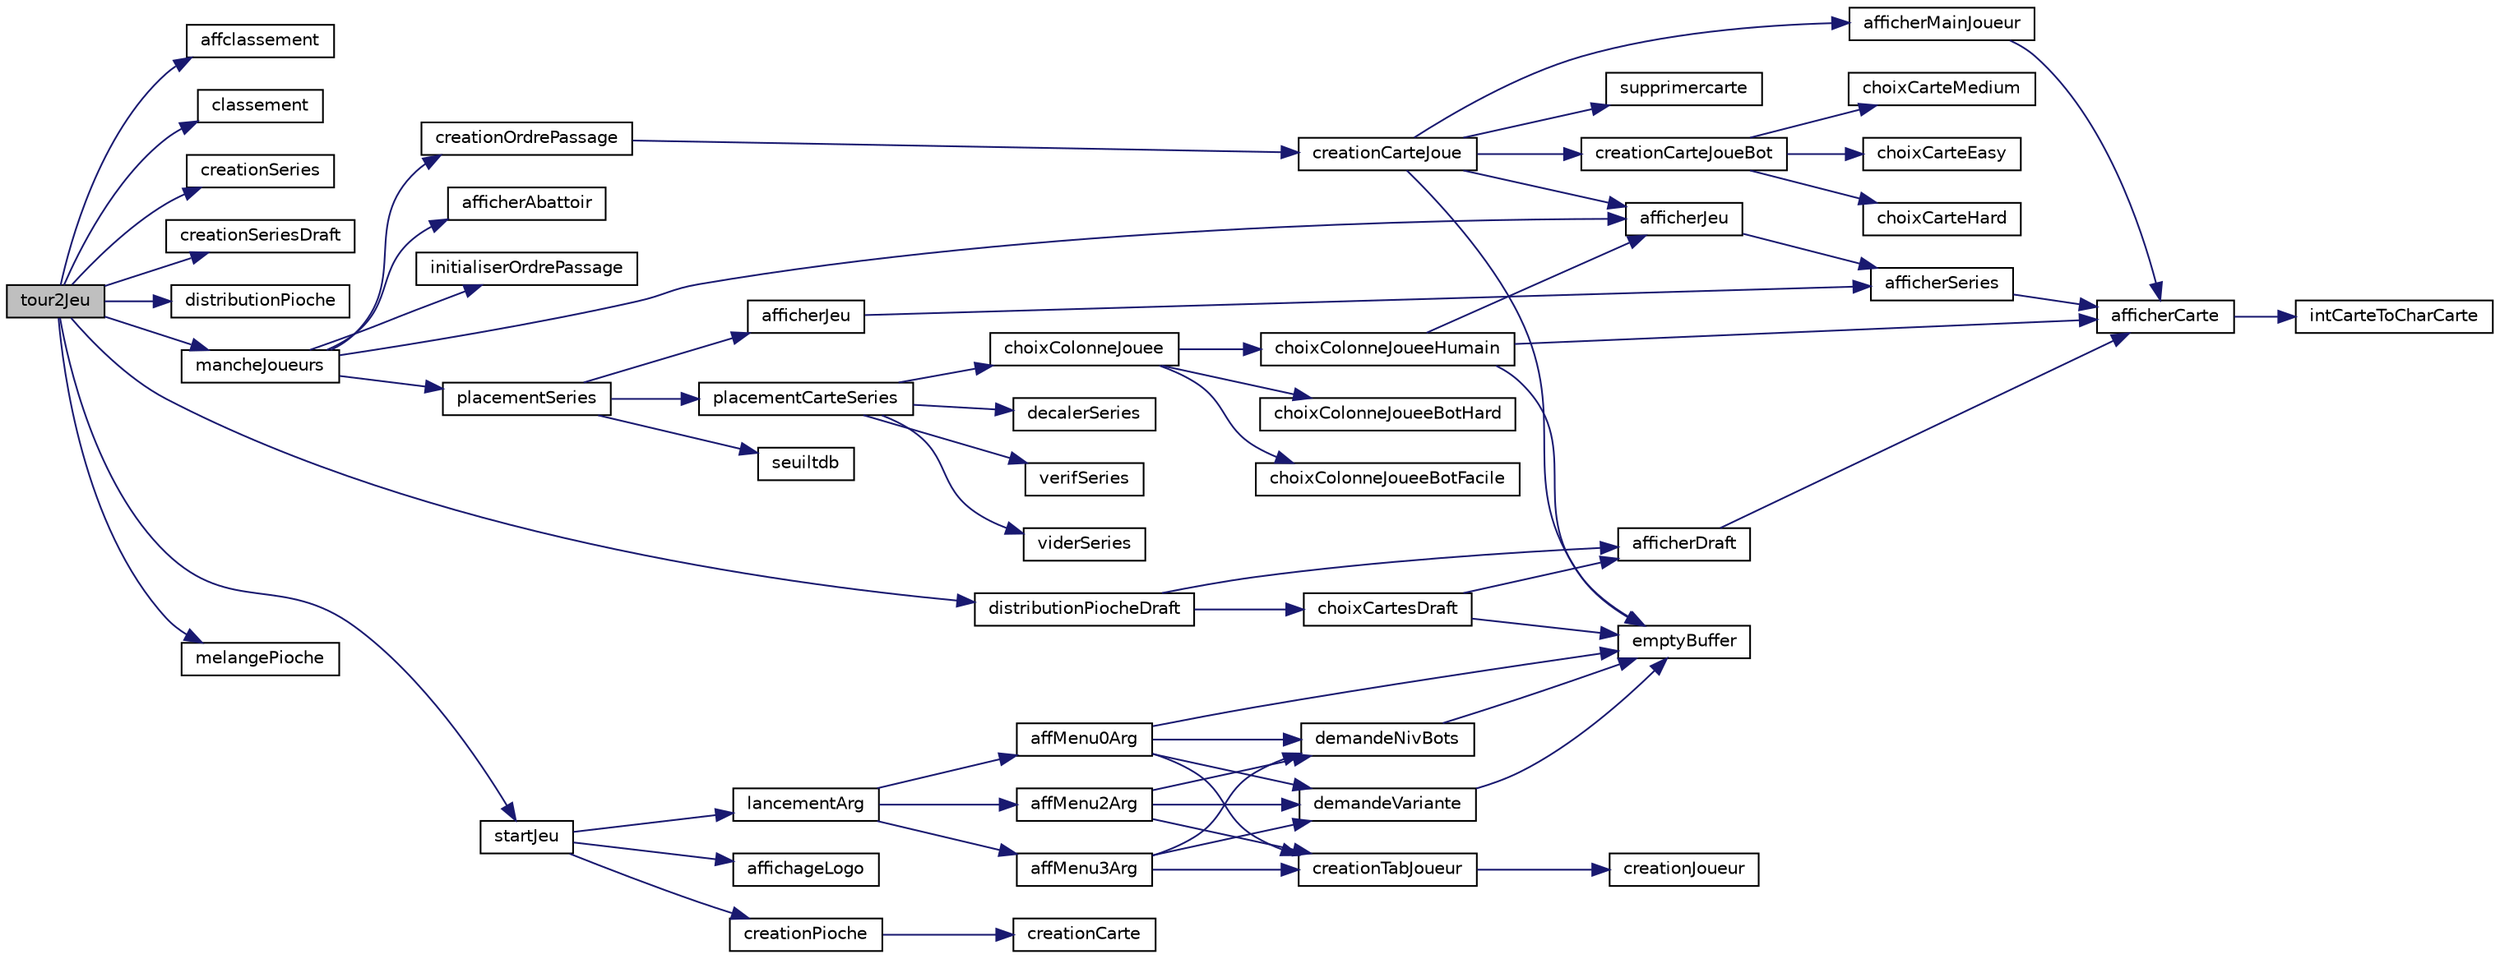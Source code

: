 digraph "tour2Jeu"
{
 // INTERACTIVE_SVG=YES
 // LATEX_PDF_SIZE
  edge [fontname="Helvetica",fontsize="10",labelfontname="Helvetica",labelfontsize="10"];
  node [fontname="Helvetica",fontsize="10",shape=record];
  rankdir="LR";
  Node1 [label="tour2Jeu",height=0.2,width=0.4,color="black", fillcolor="grey75", style="filled", fontcolor="black",tooltip=": Lance le jeu et fait une boucle tant que le jeu n'est pas fini"];
  Node1 -> Node2 [color="midnightblue",fontsize="10",style="solid",fontname="Helvetica"];
  Node2 [label="affclassement",height=0.2,width=0.4,color="black", fillcolor="white", style="filled",URL="$adrien_8c.html#a60b63f9f614ca7f8c53b8bbdd8c8ea77",tooltip=": La procédure affiche le classement final des joueurs"];
  Node1 -> Node3 [color="midnightblue",fontsize="10",style="solid",fontname="Helvetica"];
  Node3 [label="classement",height=0.2,width=0.4,color="black", fillcolor="white", style="filled",URL="$adrien_8c.html#a4d783c8a8996918a6fd5999dd5fc47d0",tooltip=": La procédure fait le classement des joueurs en fonctions leurs tdb de manière croissante"];
  Node1 -> Node4 [color="midnightblue",fontsize="10",style="solid",fontname="Helvetica"];
  Node4 [label="creationSeries",height=0.2,width=0.4,color="black", fillcolor="white", style="filled",URL="$nathan_8c.html#ac353b46dd7a9b7306a9fa97aa4f5e809",tooltip=" "];
  Node1 -> Node5 [color="midnightblue",fontsize="10",style="solid",fontname="Helvetica"];
  Node5 [label="creationSeriesDraft",height=0.2,width=0.4,color="black", fillcolor="white", style="filled",URL="$etienne_8c.html#adcb00106877df30cc23684bf5b92c99a",tooltip=": Constitue les séries"];
  Node1 -> Node6 [color="midnightblue",fontsize="10",style="solid",fontname="Helvetica"];
  Node6 [label="distributionPioche",height=0.2,width=0.4,color="black", fillcolor="white", style="filled",URL="$paul_8c.html#a9fa6ad244c210df5965d358127781109",tooltip=": Distribue la pioche contenu dans la structure Jeu dans les mains des joueurs"];
  Node1 -> Node7 [color="midnightblue",fontsize="10",style="solid",fontname="Helvetica"];
  Node7 [label="distributionPiocheDraft",height=0.2,width=0.4,color="black", fillcolor="white", style="filled",URL="$etienne_8c.html#ac33519d79bb816594fecebf9380a8561",tooltip=": Constitue les mains de tous les joueurs et les séries"];
  Node7 -> Node8 [color="midnightblue",fontsize="10",style="solid",fontname="Helvetica"];
  Node8 [label="afficherDraft",height=0.2,width=0.4,color="black", fillcolor="white", style="filled",URL="$etienne_8c.html#ae406a3469404af38045b1492d229c1fc",tooltip=": Affiche la totalité des cartes de la pioche"];
  Node8 -> Node9 [color="midnightblue",fontsize="10",style="solid",fontname="Helvetica"];
  Node9 [label="afficherCarte",height=0.2,width=0.4,color="black", fillcolor="white", style="filled",URL="$etienne_8c.html#a92b44526d732355ff02b218dce60e426",tooltip=": Affiche une carte de manière différente en fonction de son état"];
  Node9 -> Node10 [color="midnightblue",fontsize="10",style="solid",fontname="Helvetica"];
  Node10 [label="intCarteToCharCarte",height=0.2,width=0.4,color="black", fillcolor="white", style="filled",URL="$paul_8c.html#aaafffa208510d93f7593d9420bad974e",tooltip=": Permet de renvoyer un char \"  1 \" ou \" 10\" selon le int envoyé"];
  Node7 -> Node11 [color="midnightblue",fontsize="10",style="solid",fontname="Helvetica"];
  Node11 [label="choixCartesDraft",height=0.2,width=0.4,color="black", fillcolor="white", style="filled",URL="$etienne_8c.html#a944e57752a277e9af8db3ef4b87b9cf9",tooltip=": Fait choisir aux joueurs leurs 10 cartes, une par une, parmi la pioche"];
  Node11 -> Node8 [color="midnightblue",fontsize="10",style="solid",fontname="Helvetica"];
  Node11 -> Node12 [color="midnightblue",fontsize="10",style="solid",fontname="Helvetica"];
  Node12 [label="emptyBuffer",height=0.2,width=0.4,color="black", fillcolor="white", style="filled",URL="$etienne_8c.html#a8bd9c796dfaae356a03d29dfc65aef69",tooltip=": Vide le buffer après une saisie"];
  Node1 -> Node13 [color="midnightblue",fontsize="10",style="solid",fontname="Helvetica"];
  Node13 [label="mancheJoueurs",height=0.2,width=0.4,color="black", fillcolor="white", style="filled",URL="$paul_8c.html#aafc3c4b5272c83bfd800c4c647debf17",tooltip=": Lance une manche de 10 tours tant que personne atteint le seuil de tête de boeuf"];
  Node13 -> Node14 [color="midnightblue",fontsize="10",style="solid",fontname="Helvetica"];
  Node14 [label="afficherAbattoir",height=0.2,width=0.4,color="black", fillcolor="white", style="filled",URL="$nathan_8c.html#a042f8ecdb69a538add66b239668e4272",tooltip=" "];
  Node13 -> Node15 [color="midnightblue",fontsize="10",style="solid",fontname="Helvetica"];
  Node15 [label="afficherJeu",height=0.2,width=0.4,color="black", fillcolor="white", style="filled",URL="$paul_8c.html#a73d69aef91087fb2218cbc0745aae535",tooltip=": Permet d'afficher tout le Jeu"];
  Node15 -> Node16 [color="midnightblue",fontsize="10",style="solid",fontname="Helvetica"];
  Node16 [label="afficherSeries",height=0.2,width=0.4,color="black", fillcolor="white", style="filled",URL="$nathan_8c.html#aa664cede938545e897f49e9b1a9f06e3",tooltip=" "];
  Node16 -> Node9 [color="midnightblue",fontsize="10",style="solid",fontname="Helvetica"];
  Node13 -> Node17 [color="midnightblue",fontsize="10",style="solid",fontname="Helvetica"];
  Node17 [label="creationOrdrePassage",height=0.2,width=0.4,color="black", fillcolor="white", style="filled",URL="$paul_8c.html#aff378f4aefd1cab6793ed7c4e0d2b81f",tooltip=": Permet selon la création d'un tableau de joueur OrdrePassage selon sa carte jouée"];
  Node17 -> Node18 [color="midnightblue",fontsize="10",style="solid",fontname="Helvetica"];
  Node18 [label="creationCarteJoue",height=0.2,width=0.4,color="black", fillcolor="white", style="filled",URL="$paul_8c.html#a6e4331abce43c1b9a445b40f7a176d60",tooltip=": Permet selon le type(bot/humain) de joueur d'attribuer une carte Jouée"];
  Node18 -> Node15 [color="midnightblue",fontsize="10",style="solid",fontname="Helvetica"];
  Node18 -> Node19 [color="midnightblue",fontsize="10",style="solid",fontname="Helvetica"];
  Node19 [label="afficherMainJoueur",height=0.2,width=0.4,color="black", fillcolor="white", style="filled",URL="$adrien_8c.html#ae3df89922f48698b8a6c979aa7384d23",tooltip=": Permet d'afficher la main du joueur"];
  Node19 -> Node9 [color="midnightblue",fontsize="10",style="solid",fontname="Helvetica"];
  Node18 -> Node20 [color="midnightblue",fontsize="10",style="solid",fontname="Helvetica"];
  Node20 [label="creationCarteJoueBot",height=0.2,width=0.4,color="black", fillcolor="white", style="filled",URL="$paul_8c.html#a3e1d65a0db2c1d0f40b988e5f4149bed",tooltip=": Choisit la carte à jouer du Bot selon la difficulté"];
  Node20 -> Node21 [color="midnightblue",fontsize="10",style="solid",fontname="Helvetica"];
  Node21 [label="choixCarteEasy",height=0.2,width=0.4,color="black", fillcolor="white", style="filled",URL="$paul_8c.html#af3f66e6eb3572d5d2f69b18131c58db2",tooltip=":Choisit une carte aléatoire dans la main d'un bot"];
  Node20 -> Node22 [color="midnightblue",fontsize="10",style="solid",fontname="Helvetica"];
  Node22 [label="choixCarteHard",height=0.2,width=0.4,color="black", fillcolor="white", style="filled",URL="$paul_8c.html#a3832a525788fa256dca9cebe130b61f2",tooltip=" "];
  Node20 -> Node23 [color="midnightblue",fontsize="10",style="solid",fontname="Helvetica"];
  Node23 [label="choixCarteMedium",height=0.2,width=0.4,color="black", fillcolor="white", style="filled",URL="$paul_8c.html#ae2fbb8a907843aadb4686603513a6f59",tooltip=": Choisit une carte dans la main du Bot avec l'écart supérieur le plus faible par rapport aux séries"];
  Node18 -> Node12 [color="midnightblue",fontsize="10",style="solid",fontname="Helvetica"];
  Node18 -> Node24 [color="midnightblue",fontsize="10",style="solid",fontname="Helvetica"];
  Node24 [label="supprimercarte",height=0.2,width=0.4,color="black", fillcolor="white", style="filled",URL="$adrien_8c.html#a84b9ccf562e08983c14c1748297a487a",tooltip=": Enlève une carte choisie d'un tableau de carte"];
  Node13 -> Node25 [color="midnightblue",fontsize="10",style="solid",fontname="Helvetica"];
  Node25 [label="initialiserOrdrePassage",height=0.2,width=0.4,color="black", fillcolor="white", style="filled",URL="$paul_8c.html#abd52540516d15e2cc2927ab115509658",tooltip=": Permet d'initialiser un tableau de joueur OrdrePassage"];
  Node13 -> Node26 [color="midnightblue",fontsize="10",style="solid",fontname="Helvetica"];
  Node26 [label="placementSeries",height=0.2,width=0.4,color="black", fillcolor="white", style="filled",URL="$adrien_8c.html#ac9b1f21935d93846fec6a5e4c3df025b",tooltip=": La procédure récupère l'écart supérieu le plus petit et si la carte jouée est inférieure aux séries"];
  Node26 -> Node27 [color="midnightblue",fontsize="10",style="solid",fontname="Helvetica"];
  Node27 [label="afficherJeu",height=0.2,width=0.4,color="black", fillcolor="white", style="filled",URL="$nathan_8h.html#ad8ae09f714faa41165f30307ae3c7cae",tooltip=": Permet d'afficher tout le Jeu"];
  Node27 -> Node16 [color="midnightblue",fontsize="10",style="solid",fontname="Helvetica"];
  Node26 -> Node28 [color="midnightblue",fontsize="10",style="solid",fontname="Helvetica"];
  Node28 [label="placementCarteSeries",height=0.2,width=0.4,color="black", fillcolor="white", style="filled",URL="$paul_8c.html#affe4632aaedf3a884546d531c9b8af50",tooltip=": Permet de placer la carte selon les séries"];
  Node28 -> Node29 [color="midnightblue",fontsize="10",style="solid",fontname="Helvetica"];
  Node29 [label="choixColonneJouee",height=0.2,width=0.4,color="black", fillcolor="white", style="filled",URL="$paul_8c.html#a0399f7d61a0eb8a0375456b9e0c84e08",tooltip=": Permet de choisir la colonne selon le type du joueur (humain/bot)"];
  Node29 -> Node30 [color="midnightblue",fontsize="10",style="solid",fontname="Helvetica"];
  Node30 [label="choixColonneJoueeBotFacile",height=0.2,width=0.4,color="black", fillcolor="white", style="filled",URL="$paul_8c.html#aa55a6fa2a82c075519b52459067a6db2",tooltip=": Le bot facile choisit la colonne avec le plus haut nombre de têtes de boeuf"];
  Node29 -> Node31 [color="midnightblue",fontsize="10",style="solid",fontname="Helvetica"];
  Node31 [label="choixColonneJoueeBotHard",height=0.2,width=0.4,color="black", fillcolor="white", style="filled",URL="$paul_8c.html#a1a974eb68657a382e0565490bea2a46d",tooltip=": Permet de choisir la colonne pour le Bot de difficulté Hard"];
  Node29 -> Node32 [color="midnightblue",fontsize="10",style="solid",fontname="Helvetica"];
  Node32 [label="choixColonneJoueeHumain",height=0.2,width=0.4,color="black", fillcolor="white", style="filled",URL="$paul_8c.html#adbe454c3f60f9360493e35fdcc1b4400",tooltip=": Permet de choisir la colonne de l'humain"];
  Node32 -> Node9 [color="midnightblue",fontsize="10",style="solid",fontname="Helvetica"];
  Node32 -> Node15 [color="midnightblue",fontsize="10",style="solid",fontname="Helvetica"];
  Node32 -> Node12 [color="midnightblue",fontsize="10",style="solid",fontname="Helvetica"];
  Node28 -> Node33 [color="midnightblue",fontsize="10",style="solid",fontname="Helvetica"];
  Node33 [label="decalerSeries",height=0.2,width=0.4,color="black", fillcolor="white", style="filled",URL="$paul_8c.html#ac293ca501d9cdd17882fa24a2d411404",tooltip=": Permet de placer une carte en haut d'une colonne tout en décalant les autres cartes vers le bas"];
  Node28 -> Node34 [color="midnightblue",fontsize="10",style="solid",fontname="Helvetica"];
  Node34 [label="verifSeries",height=0.2,width=0.4,color="black", fillcolor="white", style="filled",URL="$paul_8c.html#a4a6b4d3ce1e14ebfa0660ba1d6d19a54",tooltip=": Permet de savoir si la colonne est pleine ou non"];
  Node28 -> Node35 [color="midnightblue",fontsize="10",style="solid",fontname="Helvetica"];
  Node35 [label="viderSeries",height=0.2,width=0.4,color="black", fillcolor="white", style="filled",URL="$paul_8c.html#ad55a95a47f655e0a60109f5c14229761",tooltip=": Vide la colonne de la série où le Joueur vient placer sa carte inférieur ou 6è carte supérieur et p..."];
  Node26 -> Node36 [color="midnightblue",fontsize="10",style="solid",fontname="Helvetica"];
  Node36 [label="seuiltdb",height=0.2,width=0.4,color="black", fillcolor="white", style="filled",URL="$adrien_8c.html#ac75cc3bbf46231e7e7282d8cdfdb9237",tooltip=": La procédure prend en paramètre un pointeur de Jeux et l'id du joueur a tester"];
  Node1 -> Node37 [color="midnightblue",fontsize="10",style="solid",fontname="Helvetica"];
  Node37 [label="melangePioche",height=0.2,width=0.4,color="black", fillcolor="white", style="filled",URL="$paul_8c.html#aa33b0cf44b73eea6c3152021d6ccbf4b",tooltip=" "];
  Node1 -> Node38 [color="midnightblue",fontsize="10",style="solid",fontname="Helvetica"];
  Node38 [label="startJeu",height=0.2,width=0.4,color="black", fillcolor="white", style="filled",URL="$paul_8c.html#aa6907d9a4dfdf2849cd992c0d29d1e36",tooltip=": Lance le jeu avec les arguments données par le joueur"];
  Node38 -> Node39 [color="midnightblue",fontsize="10",style="solid",fontname="Helvetica"];
  Node39 [label="affichageLogo",height=0.2,width=0.4,color="black", fillcolor="white", style="filled",URL="$etienne_8c.html#a3a6fa5fa480c0c43b6d1e2abe44c78ef",tooltip=": affiche \"Le 6 qui prend\" lorsque le jeu est lancé"];
  Node38 -> Node40 [color="midnightblue",fontsize="10",style="solid",fontname="Helvetica"];
  Node40 [label="creationPioche",height=0.2,width=0.4,color="black", fillcolor="white", style="filled",URL="$adrien_8c.html#a29302de34df2670f98b851fa4776e641",tooltip=": La procédure crée les cartes du Jeu"];
  Node40 -> Node41 [color="midnightblue",fontsize="10",style="solid",fontname="Helvetica"];
  Node41 [label="creationCarte",height=0.2,width=0.4,color="black", fillcolor="white", style="filled",URL="$adrien_8c.html#a1ffa2cc9da4e816d8474c1198cee4244",tooltip=": La fonction crée une carte"];
  Node38 -> Node42 [color="midnightblue",fontsize="10",style="solid",fontname="Helvetica"];
  Node42 [label="lancementArg",height=0.2,width=0.4,color="black", fillcolor="white", style="filled",URL="$etienne_8c.html#a4d42adbde85aad392ea4c7a22c364d10",tooltip=": Affiche le menu de début de jeu de plusieurs manières en fonction du nombre d'arguments utilisés"];
  Node42 -> Node43 [color="midnightblue",fontsize="10",style="solid",fontname="Helvetica"];
  Node43 [label="affMenu0Arg",height=0.2,width=0.4,color="black", fillcolor="white", style="filled",URL="$etienne_8c.html#a9d42f85c41d08225d008198c7a751c83",tooltip=": Affiche le menu demande à l'utilisateur le nombre de joueurs et de bots, leurs noms,..."];
  Node43 -> Node44 [color="midnightblue",fontsize="10",style="solid",fontname="Helvetica"];
  Node44 [label="creationTabJoueur",height=0.2,width=0.4,color="black", fillcolor="white", style="filled",URL="$etienne_8c.html#abfa548569f1253fca1abca54337871bc",tooltip=": Création d'un tableau de joueurs avec leurs infos respectives"];
  Node44 -> Node45 [color="midnightblue",fontsize="10",style="solid",fontname="Helvetica"];
  Node45 [label="creationJoueur",height=0.2,width=0.4,color="black", fillcolor="white", style="filled",URL="$nathan_8c.html#a881e21bf9def4c848ed2c4af627429b0",tooltip=" "];
  Node43 -> Node46 [color="midnightblue",fontsize="10",style="solid",fontname="Helvetica"];
  Node46 [label="demandeNivBots",height=0.2,width=0.4,color="black", fillcolor="white", style="filled",URL="$etienne_8c.html#a52164b5bc6bd5a9b8e29c282d9dc6334",tooltip=": Demande à l'utilisateur le niveau des bots"];
  Node46 -> Node12 [color="midnightblue",fontsize="10",style="solid",fontname="Helvetica"];
  Node43 -> Node47 [color="midnightblue",fontsize="10",style="solid",fontname="Helvetica"];
  Node47 [label="demandeVariante",height=0.2,width=0.4,color="black", fillcolor="white", style="filled",URL="$etienne_8c.html#a71a2634d315ebd456cff58a10c320d47",tooltip=": Demande à l'utilisateur le mode de jeu souhaité"];
  Node47 -> Node12 [color="midnightblue",fontsize="10",style="solid",fontname="Helvetica"];
  Node43 -> Node12 [color="midnightblue",fontsize="10",style="solid",fontname="Helvetica"];
  Node42 -> Node48 [color="midnightblue",fontsize="10",style="solid",fontname="Helvetica"];
  Node48 [label="affMenu2Arg",height=0.2,width=0.4,color="black", fillcolor="white", style="filled",URL="$etienne_8c.html#a48ecdf4cde72b4cca6769fb99f12edc7",tooltip=": Affiche le menu et demande à l'utilisateur le mode de jeu souhaité et le niveau des bots"];
  Node48 -> Node44 [color="midnightblue",fontsize="10",style="solid",fontname="Helvetica"];
  Node48 -> Node46 [color="midnightblue",fontsize="10",style="solid",fontname="Helvetica"];
  Node48 -> Node47 [color="midnightblue",fontsize="10",style="solid",fontname="Helvetica"];
  Node42 -> Node49 [color="midnightblue",fontsize="10",style="solid",fontname="Helvetica"];
  Node49 [label="affMenu3Arg",height=0.2,width=0.4,color="black", fillcolor="white", style="filled",URL="$etienne_8c.html#a912a943dcc16a5e2fc9d135b047284f5",tooltip=": affiche le menu et demande à l'utilisateur le mode de jeu souhaité et le niveau des bots"];
  Node49 -> Node44 [color="midnightblue",fontsize="10",style="solid",fontname="Helvetica"];
  Node49 -> Node46 [color="midnightblue",fontsize="10",style="solid",fontname="Helvetica"];
  Node49 -> Node47 [color="midnightblue",fontsize="10",style="solid",fontname="Helvetica"];
}
